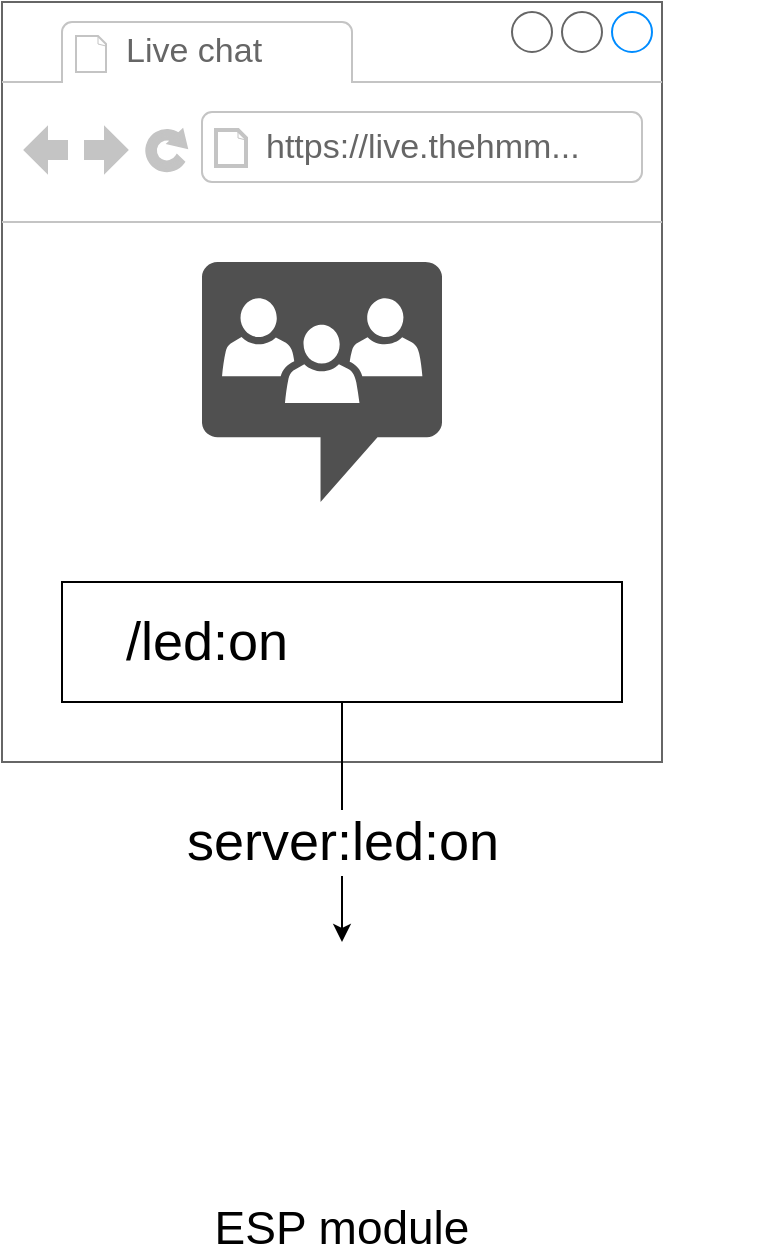 <mxfile version="20.5.1" type="device"><diagram id="lLwyjOAnKveRNy2wtfyq" name="Page-1"><mxGraphModel dx="1853" dy="1019" grid="1" gridSize="10" guides="1" tooltips="1" connect="1" arrows="1" fold="1" page="1" pageScale="1" pageWidth="150" pageHeight="400" math="0" shadow="0"><root><mxCell id="0"/><mxCell id="1" parent="0"/><mxCell id="YRbBuN0VbgJPHIMAkWfV-2" value="" style="strokeWidth=1;shadow=0;dashed=0;align=center;html=1;shape=mxgraph.mockup.containers.browserWindow;rSize=0;strokeColor=#666666;strokeColor2=#008cff;strokeColor3=#c4c4c4;mainText=,;recursiveResize=0;" vertex="1" parent="1"><mxGeometry x="60" y="40" width="330" height="380" as="geometry"/></mxCell><mxCell id="YRbBuN0VbgJPHIMAkWfV-3" value="Live chat" style="strokeWidth=1;shadow=0;dashed=0;align=center;html=1;shape=mxgraph.mockup.containers.anchor;fontSize=17;fontColor=#666666;align=left;" vertex="1" parent="YRbBuN0VbgJPHIMAkWfV-2"><mxGeometry x="60" y="12" width="110" height="26" as="geometry"/></mxCell><mxCell id="YRbBuN0VbgJPHIMAkWfV-4" value="https://live.thehmm..." style="strokeWidth=1;shadow=0;dashed=0;align=center;html=1;shape=mxgraph.mockup.containers.anchor;rSize=0;fontSize=17;fontColor=#666666;align=left;" vertex="1" parent="YRbBuN0VbgJPHIMAkWfV-2"><mxGeometry x="130" y="60" width="250" height="26" as="geometry"/></mxCell><mxCell id="YRbBuN0VbgJPHIMAkWfV-5" value="" style="sketch=0;pointerEvents=1;shadow=0;dashed=0;html=1;strokeColor=none;fillColor=#505050;labelPosition=center;verticalLabelPosition=bottom;verticalAlign=top;outlineConnect=0;align=center;shape=mxgraph.office.communications.chat_room;" vertex="1" parent="YRbBuN0VbgJPHIMAkWfV-2"><mxGeometry x="100" y="130" width="120" height="120" as="geometry"/></mxCell><mxCell id="YRbBuN0VbgJPHIMAkWfV-6" value="" style="rounded=0;whiteSpace=wrap;html=1;" vertex="1" parent="YRbBuN0VbgJPHIMAkWfV-2"><mxGeometry x="30" y="290" width="280" height="60" as="geometry"/></mxCell><mxCell id="YRbBuN0VbgJPHIMAkWfV-7" value="&lt;font style=&quot;font-size: 27px;&quot;&gt;/led:on&lt;/font&gt;" style="text;html=1;strokeColor=none;fillColor=none;align=left;verticalAlign=middle;whiteSpace=wrap;rounded=0;" vertex="1" parent="YRbBuN0VbgJPHIMAkWfV-2"><mxGeometry x="60" y="305" width="220" height="30" as="geometry"/></mxCell><mxCell id="YRbBuN0VbgJPHIMAkWfV-18" value="&lt;font style=&quot;font-size: 23px;&quot;&gt;ESP module&lt;br&gt;&lt;/font&gt;" style="text;html=1;strokeColor=none;fillColor=none;align=center;verticalAlign=middle;whiteSpace=wrap;rounded=0;" vertex="1" parent="1"><mxGeometry x="120" y="638" width="220" height="30" as="geometry"/></mxCell><mxCell id="YRbBuN0VbgJPHIMAkWfV-19" value="" style="endArrow=classic;html=1;rounded=0;fontSize=27;entryX=0.5;entryY=0;entryDx=0;entryDy=0;exitX=0.5;exitY=1;exitDx=0;exitDy=0;" edge="1" parent="1" source="YRbBuN0VbgJPHIMAkWfV-6"><mxGeometry width="50" height="50" relative="1" as="geometry"><mxPoint x="227" y="681" as="sourcePoint"/><mxPoint x="230" y="510" as="targetPoint"/></mxGeometry></mxCell><mxCell id="YRbBuN0VbgJPHIMAkWfV-20" value="server:led:on" style="edgeLabel;html=1;align=center;verticalAlign=middle;resizable=0;points=[];fontSize=27;" vertex="1" connectable="0" parent="YRbBuN0VbgJPHIMAkWfV-19"><mxGeometry x="-0.068" y="4" relative="1" as="geometry"><mxPoint x="-4" y="14" as="offset"/></mxGeometry></mxCell><mxCell id="YRbBuN0VbgJPHIMAkWfV-21" value="" style="shape=image;html=1;verticalAlign=top;verticalLabelPosition=bottom;labelBackgroundColor=#ffffff;imageAspect=0;aspect=fixed;image=https://cdn2.iconfinder.com/data/icons/electronic-13/480/3-electronic-arduino-chipset-icon-2-128.png;strokeWidth=5;fillColor=default;" vertex="1" parent="1"><mxGeometry x="166" y="510" width="128" height="128" as="geometry"/></mxCell></root></mxGraphModel></diagram></mxfile>
